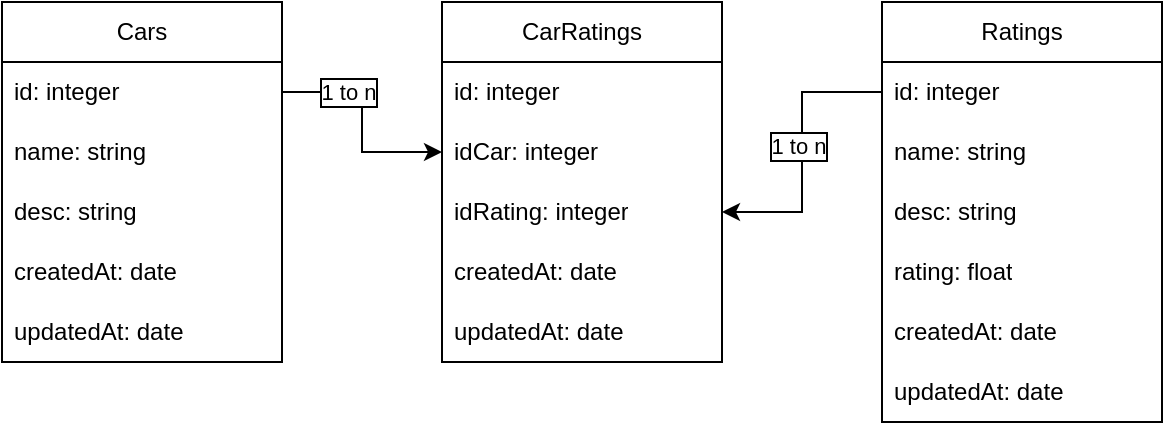 <mxfile version="24.5.4" type="github">
  <diagram name="Page-1" id="76TvgQ5rPBVKrpjWnRK_">
    <mxGraphModel dx="1195" dy="568" grid="1" gridSize="10" guides="1" tooltips="1" connect="1" arrows="1" fold="1" page="1" pageScale="1" pageWidth="4080" pageHeight="4080" math="0" shadow="0">
      <root>
        <mxCell id="0" />
        <mxCell id="1" parent="0" />
        <mxCell id="03nKSJddsDM3WWfRVXGE-3" value="Cars" style="swimlane;fontStyle=0;childLayout=stackLayout;horizontal=1;startSize=30;horizontalStack=0;resizeParent=1;resizeParentMax=0;resizeLast=0;collapsible=1;marginBottom=0;whiteSpace=wrap;html=1;" vertex="1" parent="1">
          <mxGeometry x="180" y="180" width="140" height="180" as="geometry" />
        </mxCell>
        <mxCell id="03nKSJddsDM3WWfRVXGE-4" value="id: integer" style="text;strokeColor=none;fillColor=none;align=left;verticalAlign=middle;spacingLeft=4;spacingRight=4;overflow=hidden;points=[[0,0.5],[1,0.5]];portConstraint=eastwest;rotatable=0;whiteSpace=wrap;html=1;" vertex="1" parent="03nKSJddsDM3WWfRVXGE-3">
          <mxGeometry y="30" width="140" height="30" as="geometry" />
        </mxCell>
        <mxCell id="03nKSJddsDM3WWfRVXGE-5" value="name: string" style="text;strokeColor=none;fillColor=none;align=left;verticalAlign=middle;spacingLeft=4;spacingRight=4;overflow=hidden;points=[[0,0.5],[1,0.5]];portConstraint=eastwest;rotatable=0;whiteSpace=wrap;html=1;" vertex="1" parent="03nKSJddsDM3WWfRVXGE-3">
          <mxGeometry y="60" width="140" height="30" as="geometry" />
        </mxCell>
        <mxCell id="03nKSJddsDM3WWfRVXGE-6" value="desc: string" style="text;strokeColor=none;fillColor=none;align=left;verticalAlign=middle;spacingLeft=4;spacingRight=4;overflow=hidden;points=[[0,0.5],[1,0.5]];portConstraint=eastwest;rotatable=0;whiteSpace=wrap;html=1;" vertex="1" parent="03nKSJddsDM3WWfRVXGE-3">
          <mxGeometry y="90" width="140" height="30" as="geometry" />
        </mxCell>
        <mxCell id="03nKSJddsDM3WWfRVXGE-7" value="createdAt: date" style="text;strokeColor=none;fillColor=none;align=left;verticalAlign=middle;spacingLeft=4;spacingRight=4;overflow=hidden;points=[[0,0.5],[1,0.5]];portConstraint=eastwest;rotatable=0;whiteSpace=wrap;html=1;" vertex="1" parent="03nKSJddsDM3WWfRVXGE-3">
          <mxGeometry y="120" width="140" height="30" as="geometry" />
        </mxCell>
        <mxCell id="03nKSJddsDM3WWfRVXGE-8" value="updatedAt: date" style="text;strokeColor=none;fillColor=none;align=left;verticalAlign=middle;spacingLeft=4;spacingRight=4;overflow=hidden;points=[[0,0.5],[1,0.5]];portConstraint=eastwest;rotatable=0;whiteSpace=wrap;html=1;" vertex="1" parent="03nKSJddsDM3WWfRVXGE-3">
          <mxGeometry y="150" width="140" height="30" as="geometry" />
        </mxCell>
        <mxCell id="03nKSJddsDM3WWfRVXGE-13" value="Ratings" style="swimlane;fontStyle=0;childLayout=stackLayout;horizontal=1;startSize=30;horizontalStack=0;resizeParent=1;resizeParentMax=0;resizeLast=0;collapsible=1;marginBottom=0;whiteSpace=wrap;html=1;" vertex="1" parent="1">
          <mxGeometry x="620" y="180" width="140" height="210" as="geometry" />
        </mxCell>
        <mxCell id="03nKSJddsDM3WWfRVXGE-14" value="id: integer" style="text;strokeColor=none;fillColor=none;align=left;verticalAlign=middle;spacingLeft=4;spacingRight=4;overflow=hidden;points=[[0,0.5],[1,0.5]];portConstraint=eastwest;rotatable=0;whiteSpace=wrap;html=1;" vertex="1" parent="03nKSJddsDM3WWfRVXGE-13">
          <mxGeometry y="30" width="140" height="30" as="geometry" />
        </mxCell>
        <mxCell id="03nKSJddsDM3WWfRVXGE-15" value="name: string" style="text;strokeColor=none;fillColor=none;align=left;verticalAlign=middle;spacingLeft=4;spacingRight=4;overflow=hidden;points=[[0,0.5],[1,0.5]];portConstraint=eastwest;rotatable=0;whiteSpace=wrap;html=1;" vertex="1" parent="03nKSJddsDM3WWfRVXGE-13">
          <mxGeometry y="60" width="140" height="30" as="geometry" />
        </mxCell>
        <mxCell id="03nKSJddsDM3WWfRVXGE-16" value="desc: string" style="text;strokeColor=none;fillColor=none;align=left;verticalAlign=middle;spacingLeft=4;spacingRight=4;overflow=hidden;points=[[0,0.5],[1,0.5]];portConstraint=eastwest;rotatable=0;whiteSpace=wrap;html=1;" vertex="1" parent="03nKSJddsDM3WWfRVXGE-13">
          <mxGeometry y="90" width="140" height="30" as="geometry" />
        </mxCell>
        <mxCell id="03nKSJddsDM3WWfRVXGE-19" value="rating: float" style="text;strokeColor=none;fillColor=none;align=left;verticalAlign=middle;spacingLeft=4;spacingRight=4;overflow=hidden;points=[[0,0.5],[1,0.5]];portConstraint=eastwest;rotatable=0;whiteSpace=wrap;html=1;" vertex="1" parent="03nKSJddsDM3WWfRVXGE-13">
          <mxGeometry y="120" width="140" height="30" as="geometry" />
        </mxCell>
        <mxCell id="03nKSJddsDM3WWfRVXGE-17" value="createdAt: date" style="text;strokeColor=none;fillColor=none;align=left;verticalAlign=middle;spacingLeft=4;spacingRight=4;overflow=hidden;points=[[0,0.5],[1,0.5]];portConstraint=eastwest;rotatable=0;whiteSpace=wrap;html=1;" vertex="1" parent="03nKSJddsDM3WWfRVXGE-13">
          <mxGeometry y="150" width="140" height="30" as="geometry" />
        </mxCell>
        <mxCell id="03nKSJddsDM3WWfRVXGE-18" value="updatedAt: date" style="text;strokeColor=none;fillColor=none;align=left;verticalAlign=middle;spacingLeft=4;spacingRight=4;overflow=hidden;points=[[0,0.5],[1,0.5]];portConstraint=eastwest;rotatable=0;whiteSpace=wrap;html=1;" vertex="1" parent="03nKSJddsDM3WWfRVXGE-13">
          <mxGeometry y="180" width="140" height="30" as="geometry" />
        </mxCell>
        <mxCell id="03nKSJddsDM3WWfRVXGE-20" value="CarRatings" style="swimlane;fontStyle=0;childLayout=stackLayout;horizontal=1;startSize=30;horizontalStack=0;resizeParent=1;resizeParentMax=0;resizeLast=0;collapsible=1;marginBottom=0;whiteSpace=wrap;html=1;" vertex="1" parent="1">
          <mxGeometry x="400" y="180" width="140" height="180" as="geometry" />
        </mxCell>
        <mxCell id="03nKSJddsDM3WWfRVXGE-21" value="id: integer" style="text;strokeColor=none;fillColor=none;align=left;verticalAlign=middle;spacingLeft=4;spacingRight=4;overflow=hidden;points=[[0,0.5],[1,0.5]];portConstraint=eastwest;rotatable=0;whiteSpace=wrap;html=1;" vertex="1" parent="03nKSJddsDM3WWfRVXGE-20">
          <mxGeometry y="30" width="140" height="30" as="geometry" />
        </mxCell>
        <mxCell id="03nKSJddsDM3WWfRVXGE-22" value="idCar: integer" style="text;strokeColor=none;fillColor=none;align=left;verticalAlign=middle;spacingLeft=4;spacingRight=4;overflow=hidden;points=[[0,0.5],[1,0.5]];portConstraint=eastwest;rotatable=0;whiteSpace=wrap;html=1;" vertex="1" parent="03nKSJddsDM3WWfRVXGE-20">
          <mxGeometry y="60" width="140" height="30" as="geometry" />
        </mxCell>
        <mxCell id="03nKSJddsDM3WWfRVXGE-23" value="idRating: integer" style="text;strokeColor=none;fillColor=none;align=left;verticalAlign=middle;spacingLeft=4;spacingRight=4;overflow=hidden;points=[[0,0.5],[1,0.5]];portConstraint=eastwest;rotatable=0;whiteSpace=wrap;html=1;" vertex="1" parent="03nKSJddsDM3WWfRVXGE-20">
          <mxGeometry y="90" width="140" height="30" as="geometry" />
        </mxCell>
        <mxCell id="03nKSJddsDM3WWfRVXGE-25" value="createdAt: date" style="text;strokeColor=none;fillColor=none;align=left;verticalAlign=middle;spacingLeft=4;spacingRight=4;overflow=hidden;points=[[0,0.5],[1,0.5]];portConstraint=eastwest;rotatable=0;whiteSpace=wrap;html=1;" vertex="1" parent="03nKSJddsDM3WWfRVXGE-20">
          <mxGeometry y="120" width="140" height="30" as="geometry" />
        </mxCell>
        <mxCell id="03nKSJddsDM3WWfRVXGE-26" value="updatedAt: date" style="text;strokeColor=none;fillColor=none;align=left;verticalAlign=middle;spacingLeft=4;spacingRight=4;overflow=hidden;points=[[0,0.5],[1,0.5]];portConstraint=eastwest;rotatable=0;whiteSpace=wrap;html=1;" vertex="1" parent="03nKSJddsDM3WWfRVXGE-20">
          <mxGeometry y="150" width="140" height="30" as="geometry" />
        </mxCell>
        <mxCell id="03nKSJddsDM3WWfRVXGE-27" style="edgeStyle=orthogonalEdgeStyle;rounded=0;orthogonalLoop=1;jettySize=auto;html=1;exitX=1;exitY=0.5;exitDx=0;exitDy=0;" edge="1" parent="1" source="03nKSJddsDM3WWfRVXGE-4" target="03nKSJddsDM3WWfRVXGE-22">
          <mxGeometry relative="1" as="geometry" />
        </mxCell>
        <mxCell id="03nKSJddsDM3WWfRVXGE-29" value="1 to n" style="edgeLabel;html=1;align=center;verticalAlign=middle;resizable=0;points=[];labelBorderColor=default;" vertex="1" connectable="0" parent="03nKSJddsDM3WWfRVXGE-27">
          <mxGeometry x="-0.396" relative="1" as="geometry">
            <mxPoint as="offset" />
          </mxGeometry>
        </mxCell>
        <mxCell id="03nKSJddsDM3WWfRVXGE-28" style="edgeStyle=orthogonalEdgeStyle;rounded=0;orthogonalLoop=1;jettySize=auto;html=1;exitX=0;exitY=0.5;exitDx=0;exitDy=0;entryX=1;entryY=0.5;entryDx=0;entryDy=0;" edge="1" parent="1" source="03nKSJddsDM3WWfRVXGE-14" target="03nKSJddsDM3WWfRVXGE-23">
          <mxGeometry relative="1" as="geometry" />
        </mxCell>
        <mxCell id="03nKSJddsDM3WWfRVXGE-30" value="1 to n" style="edgeLabel;html=1;align=center;verticalAlign=middle;resizable=0;points=[];labelBorderColor=default;" vertex="1" connectable="0" parent="03nKSJddsDM3WWfRVXGE-28">
          <mxGeometry x="-0.04" y="-2" relative="1" as="geometry">
            <mxPoint as="offset" />
          </mxGeometry>
        </mxCell>
      </root>
    </mxGraphModel>
  </diagram>
</mxfile>
